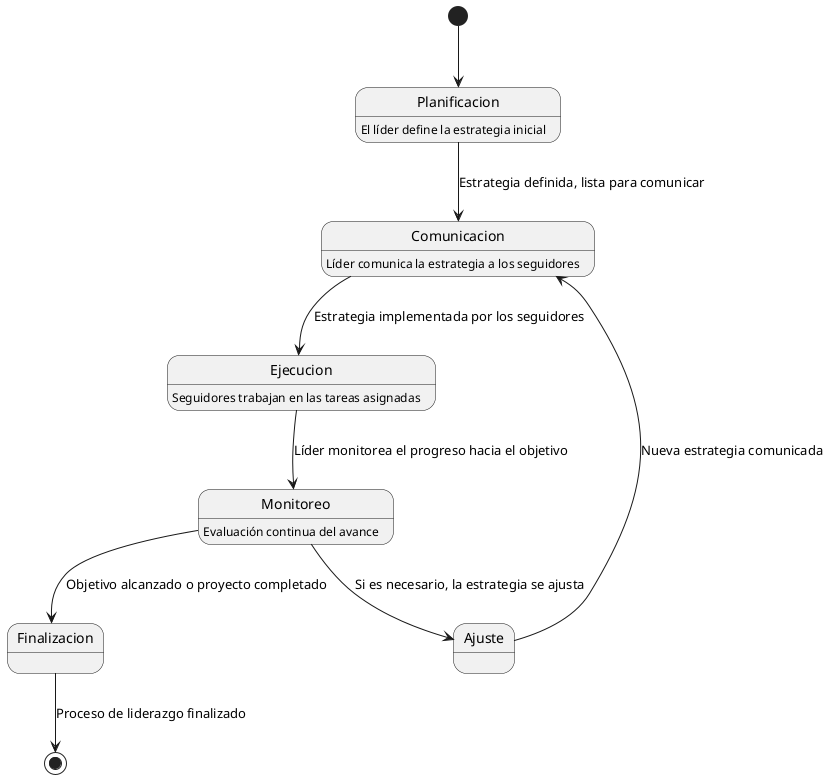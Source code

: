 @startuml
[*] --> Planificacion
Planificacion : El líder define la estrategia inicial

Planificacion --> Comunicacion : Estrategia definida, lista para comunicar
Comunicacion : Líder comunica la estrategia a los seguidores

Comunicacion --> Ejecucion : Estrategia implementada por los seguidores
Ejecucion : Seguidores trabajan en las tareas asignadas

Ejecucion --> Monitoreo : Líder monitorea el progreso hacia el objetivo
Monitoreo : Evaluación continua del avance

Monitoreo --> Ajuste : Si es necesario, la estrategia se ajusta
Ajuste --> Comunicacion : Nueva estrategia comunicada

Monitoreo --> Finalizacion : Objetivo alcanzado o proyecto completado
Finalizacion --> [*] : Proceso de liderazgo finalizado
@enduml
